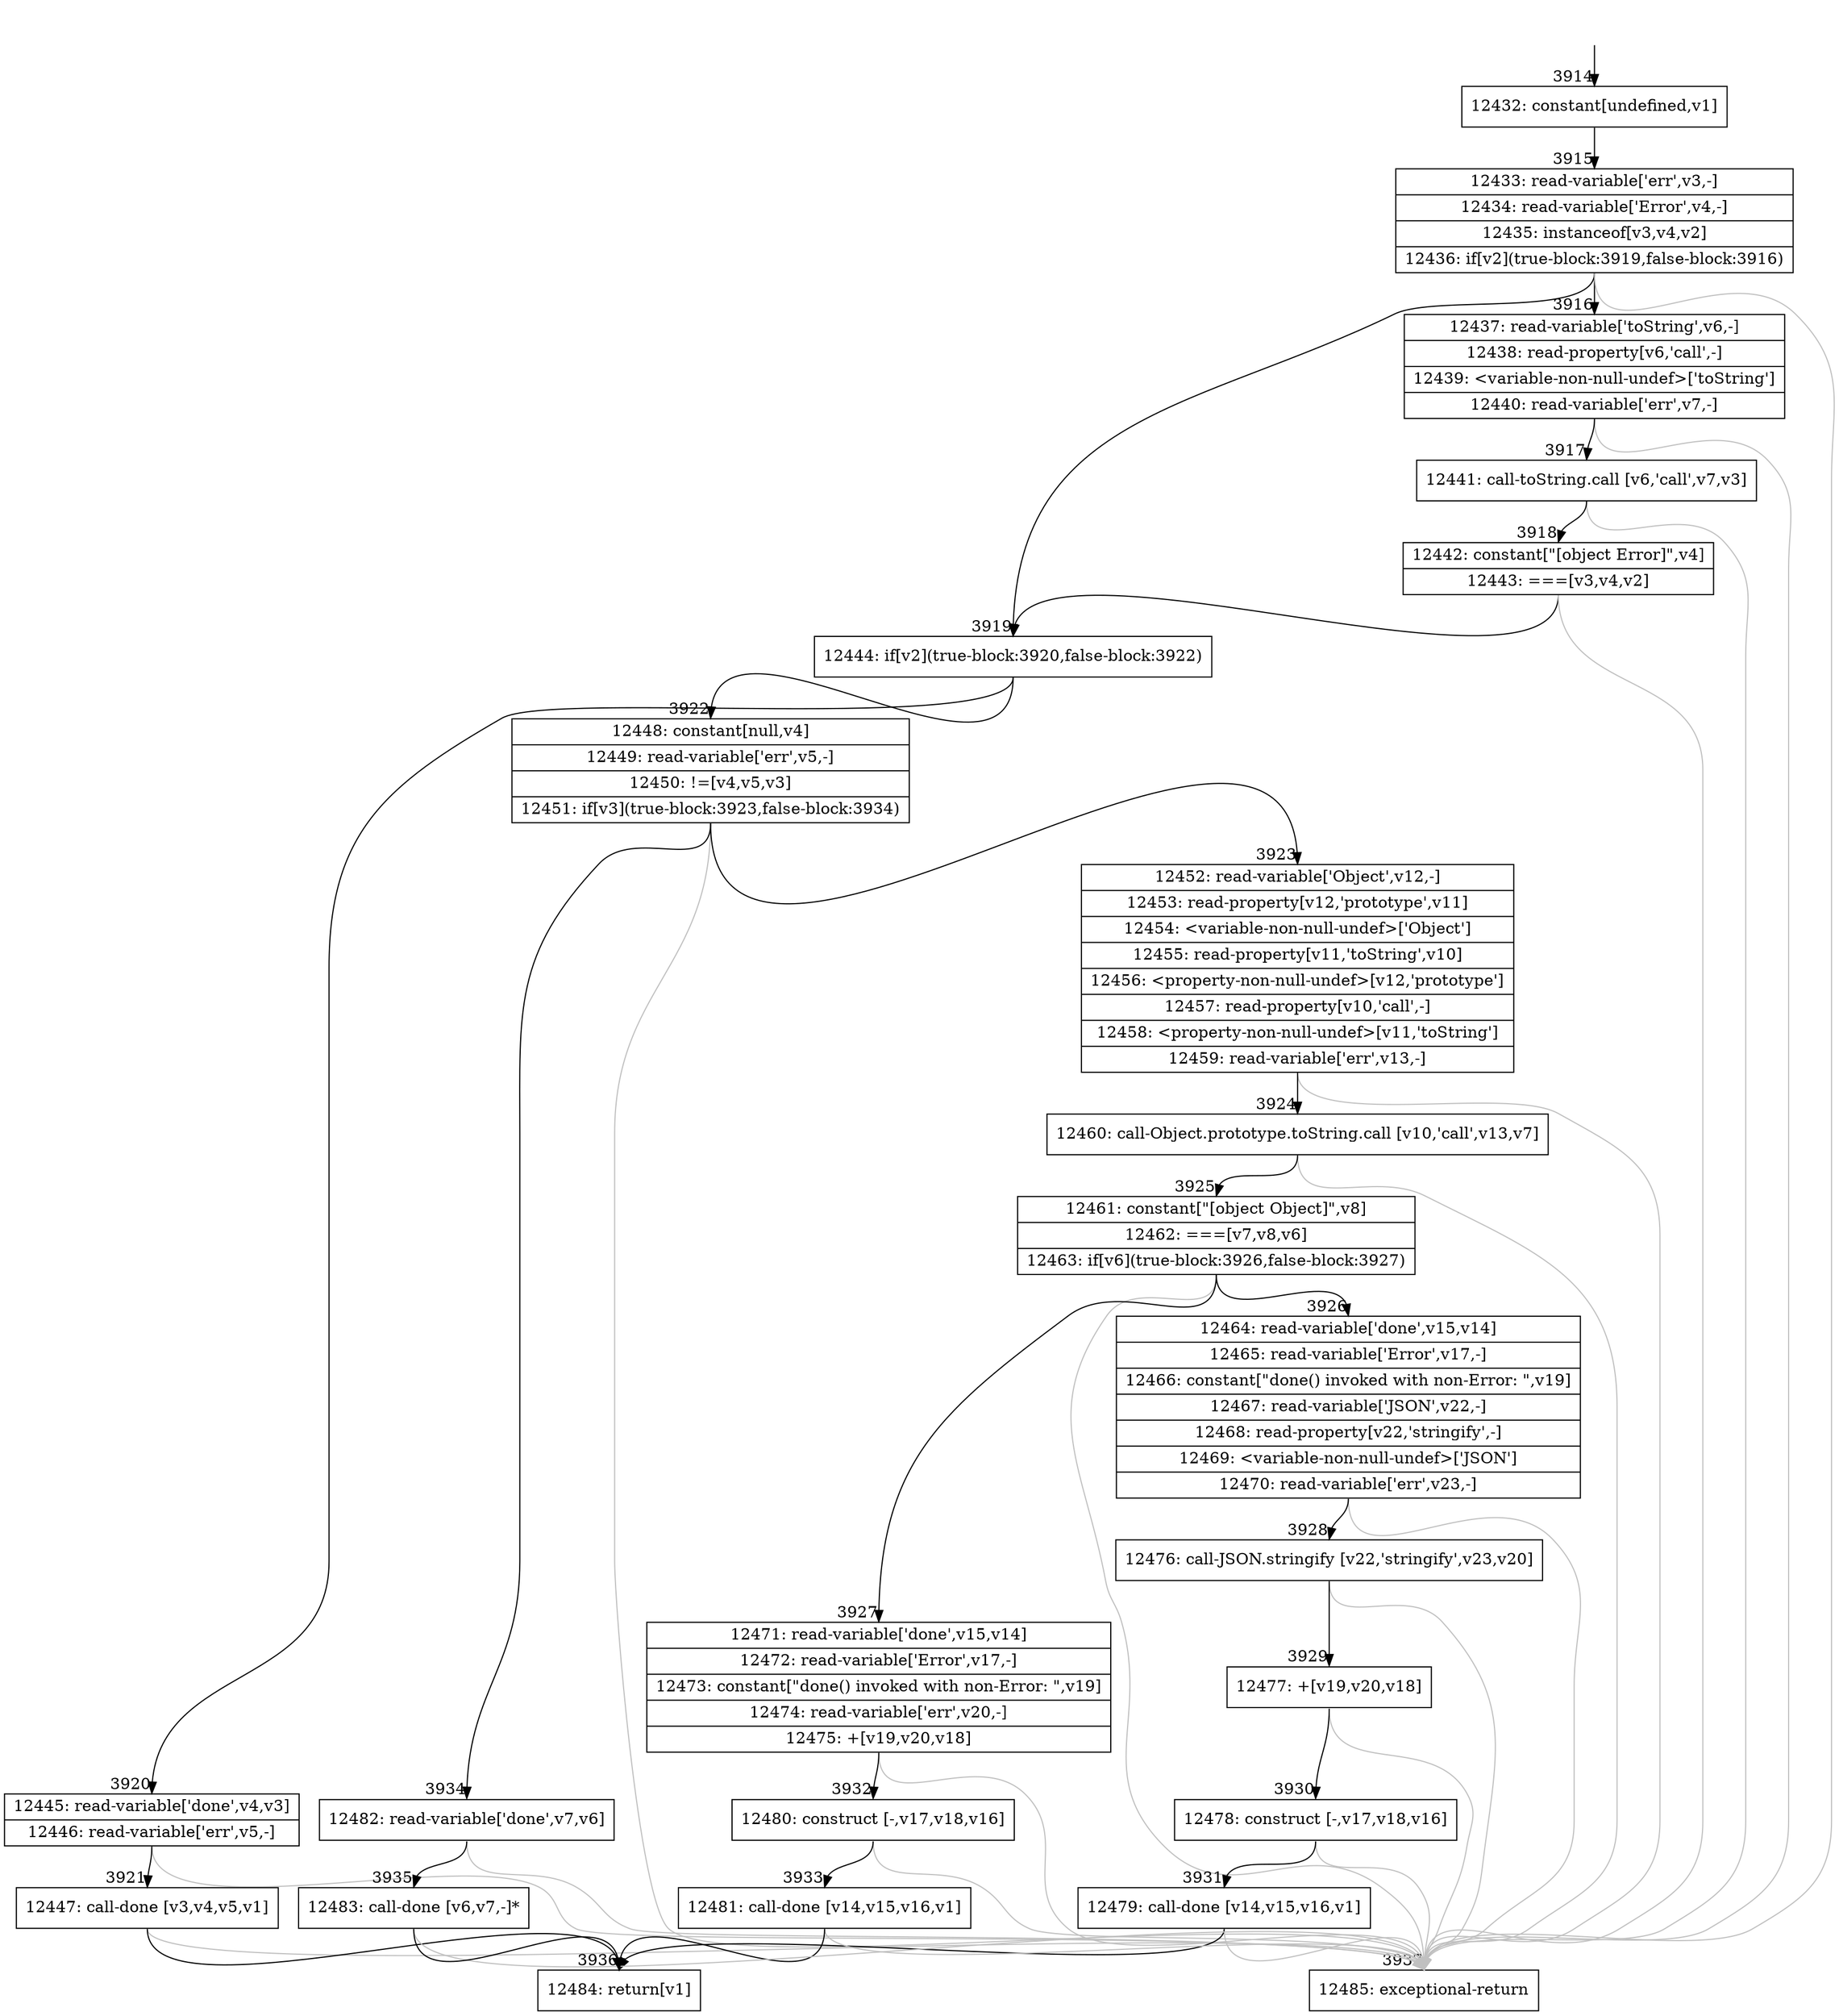 digraph {
rankdir="TD"
BB_entry356[shape=none,label=""];
BB_entry356 -> BB3914 [tailport=s, headport=n, headlabel="    3914"]
BB3914 [shape=record label="{12432: constant[undefined,v1]}" ] 
BB3914 -> BB3915 [tailport=s, headport=n, headlabel="      3915"]
BB3915 [shape=record label="{12433: read-variable['err',v3,-]|12434: read-variable['Error',v4,-]|12435: instanceof[v3,v4,v2]|12436: if[v2](true-block:3919,false-block:3916)}" ] 
BB3915 -> BB3919 [tailport=s, headport=n, headlabel="      3919"]
BB3915 -> BB3916 [tailport=s, headport=n, headlabel="      3916"]
BB3915 -> BB3937 [tailport=s, headport=n, color=gray, headlabel="      3937"]
BB3916 [shape=record label="{12437: read-variable['toString',v6,-]|12438: read-property[v6,'call',-]|12439: \<variable-non-null-undef\>['toString']|12440: read-variable['err',v7,-]}" ] 
BB3916 -> BB3917 [tailport=s, headport=n, headlabel="      3917"]
BB3916 -> BB3937 [tailport=s, headport=n, color=gray]
BB3917 [shape=record label="{12441: call-toString.call [v6,'call',v7,v3]}" ] 
BB3917 -> BB3918 [tailport=s, headport=n, headlabel="      3918"]
BB3917 -> BB3937 [tailport=s, headport=n, color=gray]
BB3918 [shape=record label="{12442: constant[\"[object Error]\",v4]|12443: ===[v3,v4,v2]}" ] 
BB3918 -> BB3919 [tailport=s, headport=n]
BB3918 -> BB3937 [tailport=s, headport=n, color=gray]
BB3919 [shape=record label="{12444: if[v2](true-block:3920,false-block:3922)}" ] 
BB3919 -> BB3920 [tailport=s, headport=n, headlabel="      3920"]
BB3919 -> BB3922 [tailport=s, headport=n, headlabel="      3922"]
BB3920 [shape=record label="{12445: read-variable['done',v4,v3]|12446: read-variable['err',v5,-]}" ] 
BB3920 -> BB3921 [tailport=s, headport=n, headlabel="      3921"]
BB3920 -> BB3937 [tailport=s, headport=n, color=gray]
BB3921 [shape=record label="{12447: call-done [v3,v4,v5,v1]}" ] 
BB3921 -> BB3936 [tailport=s, headport=n, headlabel="      3936"]
BB3921 -> BB3937 [tailport=s, headport=n, color=gray]
BB3922 [shape=record label="{12448: constant[null,v4]|12449: read-variable['err',v5,-]|12450: !=[v4,v5,v3]|12451: if[v3](true-block:3923,false-block:3934)}" ] 
BB3922 -> BB3923 [tailport=s, headport=n, headlabel="      3923"]
BB3922 -> BB3934 [tailport=s, headport=n, headlabel="      3934"]
BB3922 -> BB3937 [tailport=s, headport=n, color=gray]
BB3923 [shape=record label="{12452: read-variable['Object',v12,-]|12453: read-property[v12,'prototype',v11]|12454: \<variable-non-null-undef\>['Object']|12455: read-property[v11,'toString',v10]|12456: \<property-non-null-undef\>[v12,'prototype']|12457: read-property[v10,'call',-]|12458: \<property-non-null-undef\>[v11,'toString']|12459: read-variable['err',v13,-]}" ] 
BB3923 -> BB3924 [tailport=s, headport=n, headlabel="      3924"]
BB3923 -> BB3937 [tailport=s, headport=n, color=gray]
BB3924 [shape=record label="{12460: call-Object.prototype.toString.call [v10,'call',v13,v7]}" ] 
BB3924 -> BB3925 [tailport=s, headport=n, headlabel="      3925"]
BB3924 -> BB3937 [tailport=s, headport=n, color=gray]
BB3925 [shape=record label="{12461: constant[\"[object Object]\",v8]|12462: ===[v7,v8,v6]|12463: if[v6](true-block:3926,false-block:3927)}" ] 
BB3925 -> BB3926 [tailport=s, headport=n, headlabel="      3926"]
BB3925 -> BB3927 [tailport=s, headport=n, headlabel="      3927"]
BB3925 -> BB3937 [tailport=s, headport=n, color=gray]
BB3926 [shape=record label="{12464: read-variable['done',v15,v14]|12465: read-variable['Error',v17,-]|12466: constant[\"done() invoked with non-Error: \",v19]|12467: read-variable['JSON',v22,-]|12468: read-property[v22,'stringify',-]|12469: \<variable-non-null-undef\>['JSON']|12470: read-variable['err',v23,-]}" ] 
BB3926 -> BB3928 [tailport=s, headport=n, headlabel="      3928"]
BB3926 -> BB3937 [tailport=s, headport=n, color=gray]
BB3927 [shape=record label="{12471: read-variable['done',v15,v14]|12472: read-variable['Error',v17,-]|12473: constant[\"done() invoked with non-Error: \",v19]|12474: read-variable['err',v20,-]|12475: +[v19,v20,v18]}" ] 
BB3927 -> BB3932 [tailport=s, headport=n, headlabel="      3932"]
BB3927 -> BB3937 [tailport=s, headport=n, color=gray]
BB3928 [shape=record label="{12476: call-JSON.stringify [v22,'stringify',v23,v20]}" ] 
BB3928 -> BB3929 [tailport=s, headport=n, headlabel="      3929"]
BB3928 -> BB3937 [tailport=s, headport=n, color=gray]
BB3929 [shape=record label="{12477: +[v19,v20,v18]}" ] 
BB3929 -> BB3930 [tailport=s, headport=n, headlabel="      3930"]
BB3929 -> BB3937 [tailport=s, headport=n, color=gray]
BB3930 [shape=record label="{12478: construct [-,v17,v18,v16]}" ] 
BB3930 -> BB3931 [tailport=s, headport=n, headlabel="      3931"]
BB3930 -> BB3937 [tailport=s, headport=n, color=gray]
BB3931 [shape=record label="{12479: call-done [v14,v15,v16,v1]}" ] 
BB3931 -> BB3936 [tailport=s, headport=n]
BB3931 -> BB3937 [tailport=s, headport=n, color=gray]
BB3932 [shape=record label="{12480: construct [-,v17,v18,v16]}" ] 
BB3932 -> BB3933 [tailport=s, headport=n, headlabel="      3933"]
BB3932 -> BB3937 [tailport=s, headport=n, color=gray]
BB3933 [shape=record label="{12481: call-done [v14,v15,v16,v1]}" ] 
BB3933 -> BB3936 [tailport=s, headport=n]
BB3933 -> BB3937 [tailport=s, headport=n, color=gray]
BB3934 [shape=record label="{12482: read-variable['done',v7,v6]}" ] 
BB3934 -> BB3935 [tailport=s, headport=n, headlabel="      3935"]
BB3934 -> BB3937 [tailport=s, headport=n, color=gray]
BB3935 [shape=record label="{12483: call-done [v6,v7,-]*}" ] 
BB3935 -> BB3936 [tailport=s, headport=n]
BB3935 -> BB3937 [tailport=s, headport=n, color=gray]
BB3936 [shape=record label="{12484: return[v1]}" ] 
BB3937 [shape=record label="{12485: exceptional-return}" ] 
//#$~ 4538
}
